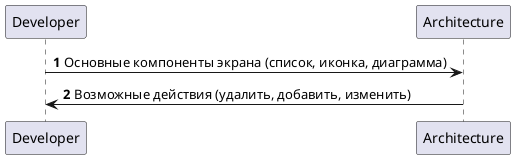 @startuml
'https://plantuml.com/sequence-diagram

autonumber

Developer -> Architecture: Основные компоненты экрана (список, иконка, диаграмма)
Architecture -> Developer: Возможные действия (удалить, добавить, изменить)
@enduml